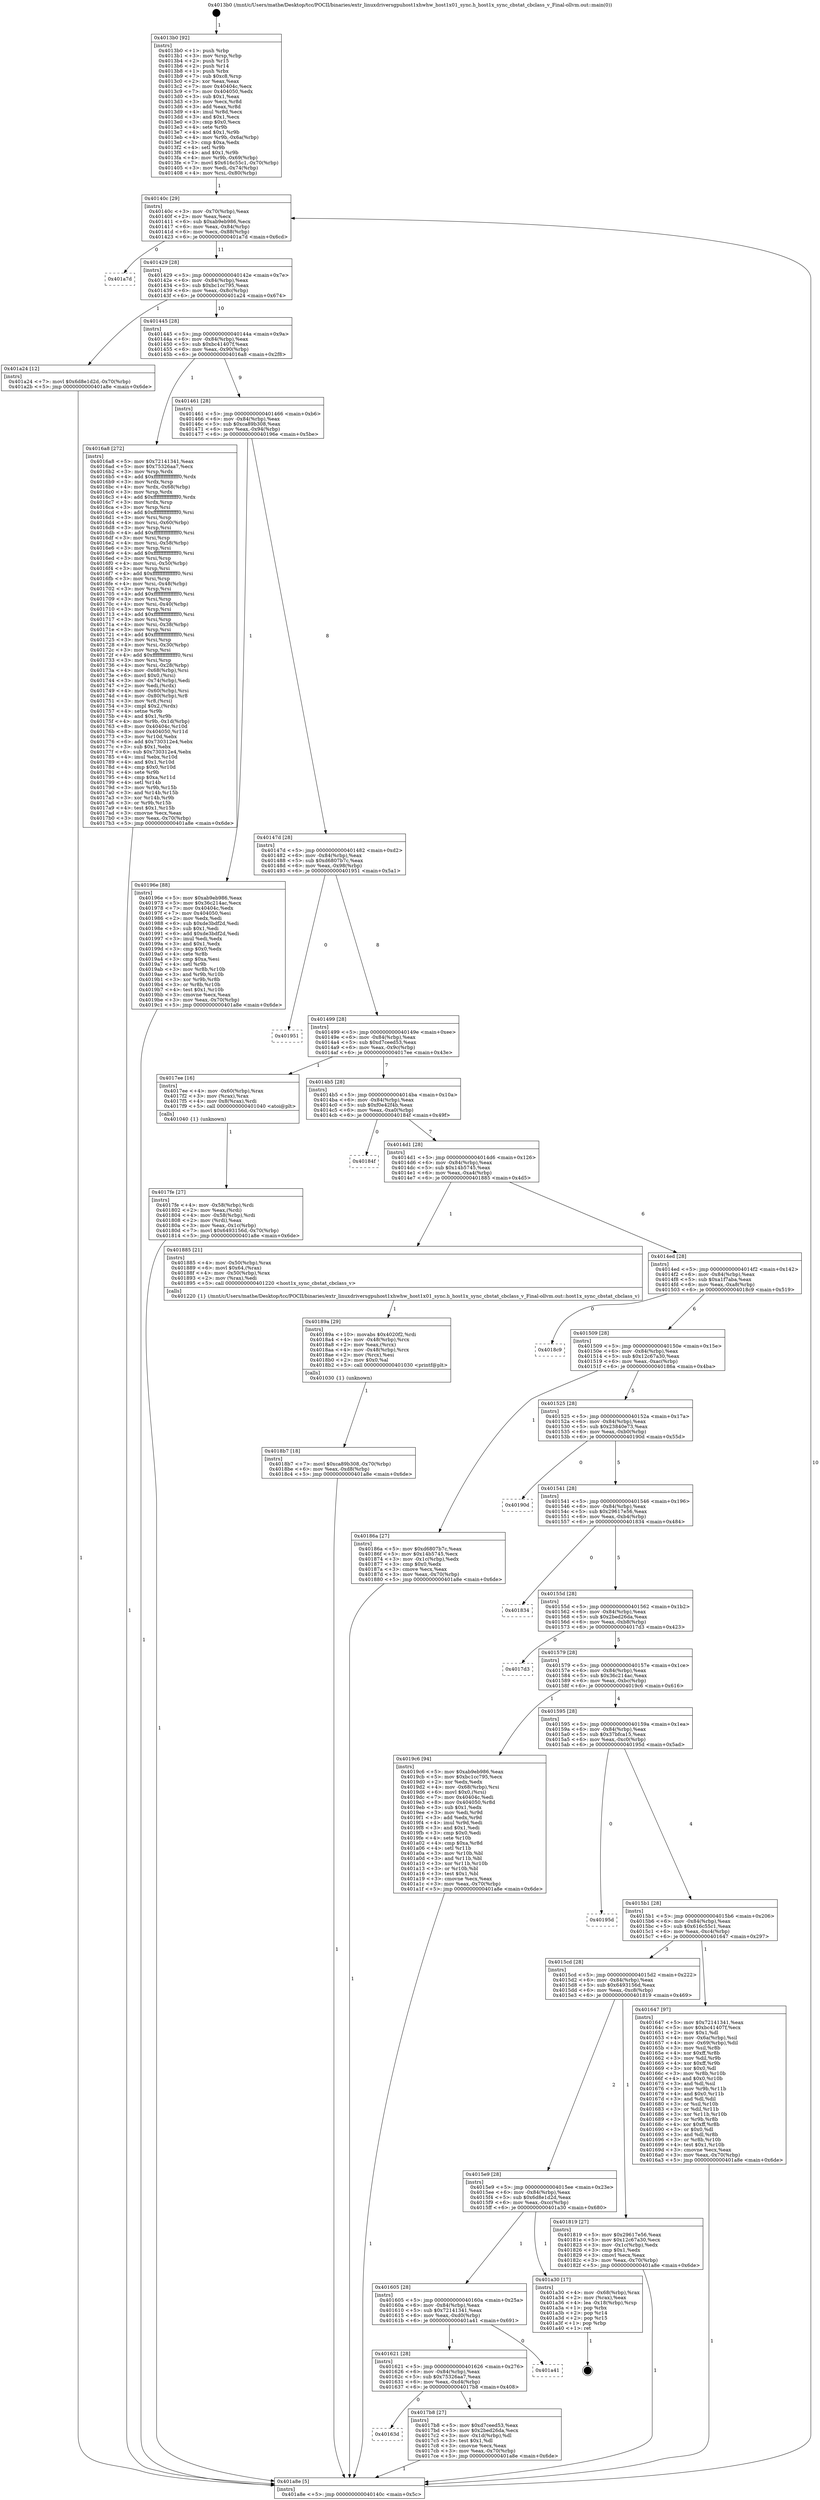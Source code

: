 digraph "0x4013b0" {
  label = "0x4013b0 (/mnt/c/Users/mathe/Desktop/tcc/POCII/binaries/extr_linuxdriversgpuhost1xhwhw_host1x01_sync.h_host1x_sync_cbstat_cbclass_v_Final-ollvm.out::main(0))"
  labelloc = "t"
  node[shape=record]

  Entry [label="",width=0.3,height=0.3,shape=circle,fillcolor=black,style=filled]
  "0x40140c" [label="{
     0x40140c [29]\l
     | [instrs]\l
     &nbsp;&nbsp;0x40140c \<+3\>: mov -0x70(%rbp),%eax\l
     &nbsp;&nbsp;0x40140f \<+2\>: mov %eax,%ecx\l
     &nbsp;&nbsp;0x401411 \<+6\>: sub $0xab9eb986,%ecx\l
     &nbsp;&nbsp;0x401417 \<+6\>: mov %eax,-0x84(%rbp)\l
     &nbsp;&nbsp;0x40141d \<+6\>: mov %ecx,-0x88(%rbp)\l
     &nbsp;&nbsp;0x401423 \<+6\>: je 0000000000401a7d \<main+0x6cd\>\l
  }"]
  "0x401a7d" [label="{
     0x401a7d\l
  }", style=dashed]
  "0x401429" [label="{
     0x401429 [28]\l
     | [instrs]\l
     &nbsp;&nbsp;0x401429 \<+5\>: jmp 000000000040142e \<main+0x7e\>\l
     &nbsp;&nbsp;0x40142e \<+6\>: mov -0x84(%rbp),%eax\l
     &nbsp;&nbsp;0x401434 \<+5\>: sub $0xbc1cc795,%eax\l
     &nbsp;&nbsp;0x401439 \<+6\>: mov %eax,-0x8c(%rbp)\l
     &nbsp;&nbsp;0x40143f \<+6\>: je 0000000000401a24 \<main+0x674\>\l
  }"]
  Exit [label="",width=0.3,height=0.3,shape=circle,fillcolor=black,style=filled,peripheries=2]
  "0x401a24" [label="{
     0x401a24 [12]\l
     | [instrs]\l
     &nbsp;&nbsp;0x401a24 \<+7\>: movl $0x6d8e1d2d,-0x70(%rbp)\l
     &nbsp;&nbsp;0x401a2b \<+5\>: jmp 0000000000401a8e \<main+0x6de\>\l
  }"]
  "0x401445" [label="{
     0x401445 [28]\l
     | [instrs]\l
     &nbsp;&nbsp;0x401445 \<+5\>: jmp 000000000040144a \<main+0x9a\>\l
     &nbsp;&nbsp;0x40144a \<+6\>: mov -0x84(%rbp),%eax\l
     &nbsp;&nbsp;0x401450 \<+5\>: sub $0xbc41407f,%eax\l
     &nbsp;&nbsp;0x401455 \<+6\>: mov %eax,-0x90(%rbp)\l
     &nbsp;&nbsp;0x40145b \<+6\>: je 00000000004016a8 \<main+0x2f8\>\l
  }"]
  "0x4018b7" [label="{
     0x4018b7 [18]\l
     | [instrs]\l
     &nbsp;&nbsp;0x4018b7 \<+7\>: movl $0xca89b308,-0x70(%rbp)\l
     &nbsp;&nbsp;0x4018be \<+6\>: mov %eax,-0xd8(%rbp)\l
     &nbsp;&nbsp;0x4018c4 \<+5\>: jmp 0000000000401a8e \<main+0x6de\>\l
  }"]
  "0x4016a8" [label="{
     0x4016a8 [272]\l
     | [instrs]\l
     &nbsp;&nbsp;0x4016a8 \<+5\>: mov $0x72141341,%eax\l
     &nbsp;&nbsp;0x4016ad \<+5\>: mov $0x75326aa7,%ecx\l
     &nbsp;&nbsp;0x4016b2 \<+3\>: mov %rsp,%rdx\l
     &nbsp;&nbsp;0x4016b5 \<+4\>: add $0xfffffffffffffff0,%rdx\l
     &nbsp;&nbsp;0x4016b9 \<+3\>: mov %rdx,%rsp\l
     &nbsp;&nbsp;0x4016bc \<+4\>: mov %rdx,-0x68(%rbp)\l
     &nbsp;&nbsp;0x4016c0 \<+3\>: mov %rsp,%rdx\l
     &nbsp;&nbsp;0x4016c3 \<+4\>: add $0xfffffffffffffff0,%rdx\l
     &nbsp;&nbsp;0x4016c7 \<+3\>: mov %rdx,%rsp\l
     &nbsp;&nbsp;0x4016ca \<+3\>: mov %rsp,%rsi\l
     &nbsp;&nbsp;0x4016cd \<+4\>: add $0xfffffffffffffff0,%rsi\l
     &nbsp;&nbsp;0x4016d1 \<+3\>: mov %rsi,%rsp\l
     &nbsp;&nbsp;0x4016d4 \<+4\>: mov %rsi,-0x60(%rbp)\l
     &nbsp;&nbsp;0x4016d8 \<+3\>: mov %rsp,%rsi\l
     &nbsp;&nbsp;0x4016db \<+4\>: add $0xfffffffffffffff0,%rsi\l
     &nbsp;&nbsp;0x4016df \<+3\>: mov %rsi,%rsp\l
     &nbsp;&nbsp;0x4016e2 \<+4\>: mov %rsi,-0x58(%rbp)\l
     &nbsp;&nbsp;0x4016e6 \<+3\>: mov %rsp,%rsi\l
     &nbsp;&nbsp;0x4016e9 \<+4\>: add $0xfffffffffffffff0,%rsi\l
     &nbsp;&nbsp;0x4016ed \<+3\>: mov %rsi,%rsp\l
     &nbsp;&nbsp;0x4016f0 \<+4\>: mov %rsi,-0x50(%rbp)\l
     &nbsp;&nbsp;0x4016f4 \<+3\>: mov %rsp,%rsi\l
     &nbsp;&nbsp;0x4016f7 \<+4\>: add $0xfffffffffffffff0,%rsi\l
     &nbsp;&nbsp;0x4016fb \<+3\>: mov %rsi,%rsp\l
     &nbsp;&nbsp;0x4016fe \<+4\>: mov %rsi,-0x48(%rbp)\l
     &nbsp;&nbsp;0x401702 \<+3\>: mov %rsp,%rsi\l
     &nbsp;&nbsp;0x401705 \<+4\>: add $0xfffffffffffffff0,%rsi\l
     &nbsp;&nbsp;0x401709 \<+3\>: mov %rsi,%rsp\l
     &nbsp;&nbsp;0x40170c \<+4\>: mov %rsi,-0x40(%rbp)\l
     &nbsp;&nbsp;0x401710 \<+3\>: mov %rsp,%rsi\l
     &nbsp;&nbsp;0x401713 \<+4\>: add $0xfffffffffffffff0,%rsi\l
     &nbsp;&nbsp;0x401717 \<+3\>: mov %rsi,%rsp\l
     &nbsp;&nbsp;0x40171a \<+4\>: mov %rsi,-0x38(%rbp)\l
     &nbsp;&nbsp;0x40171e \<+3\>: mov %rsp,%rsi\l
     &nbsp;&nbsp;0x401721 \<+4\>: add $0xfffffffffffffff0,%rsi\l
     &nbsp;&nbsp;0x401725 \<+3\>: mov %rsi,%rsp\l
     &nbsp;&nbsp;0x401728 \<+4\>: mov %rsi,-0x30(%rbp)\l
     &nbsp;&nbsp;0x40172c \<+3\>: mov %rsp,%rsi\l
     &nbsp;&nbsp;0x40172f \<+4\>: add $0xfffffffffffffff0,%rsi\l
     &nbsp;&nbsp;0x401733 \<+3\>: mov %rsi,%rsp\l
     &nbsp;&nbsp;0x401736 \<+4\>: mov %rsi,-0x28(%rbp)\l
     &nbsp;&nbsp;0x40173a \<+4\>: mov -0x68(%rbp),%rsi\l
     &nbsp;&nbsp;0x40173e \<+6\>: movl $0x0,(%rsi)\l
     &nbsp;&nbsp;0x401744 \<+3\>: mov -0x74(%rbp),%edi\l
     &nbsp;&nbsp;0x401747 \<+2\>: mov %edi,(%rdx)\l
     &nbsp;&nbsp;0x401749 \<+4\>: mov -0x60(%rbp),%rsi\l
     &nbsp;&nbsp;0x40174d \<+4\>: mov -0x80(%rbp),%r8\l
     &nbsp;&nbsp;0x401751 \<+3\>: mov %r8,(%rsi)\l
     &nbsp;&nbsp;0x401754 \<+3\>: cmpl $0x2,(%rdx)\l
     &nbsp;&nbsp;0x401757 \<+4\>: setne %r9b\l
     &nbsp;&nbsp;0x40175b \<+4\>: and $0x1,%r9b\l
     &nbsp;&nbsp;0x40175f \<+4\>: mov %r9b,-0x1d(%rbp)\l
     &nbsp;&nbsp;0x401763 \<+8\>: mov 0x40404c,%r10d\l
     &nbsp;&nbsp;0x40176b \<+8\>: mov 0x404050,%r11d\l
     &nbsp;&nbsp;0x401773 \<+3\>: mov %r10d,%ebx\l
     &nbsp;&nbsp;0x401776 \<+6\>: add $0x730312e4,%ebx\l
     &nbsp;&nbsp;0x40177c \<+3\>: sub $0x1,%ebx\l
     &nbsp;&nbsp;0x40177f \<+6\>: sub $0x730312e4,%ebx\l
     &nbsp;&nbsp;0x401785 \<+4\>: imul %ebx,%r10d\l
     &nbsp;&nbsp;0x401789 \<+4\>: and $0x1,%r10d\l
     &nbsp;&nbsp;0x40178d \<+4\>: cmp $0x0,%r10d\l
     &nbsp;&nbsp;0x401791 \<+4\>: sete %r9b\l
     &nbsp;&nbsp;0x401795 \<+4\>: cmp $0xa,%r11d\l
     &nbsp;&nbsp;0x401799 \<+4\>: setl %r14b\l
     &nbsp;&nbsp;0x40179d \<+3\>: mov %r9b,%r15b\l
     &nbsp;&nbsp;0x4017a0 \<+3\>: and %r14b,%r15b\l
     &nbsp;&nbsp;0x4017a3 \<+3\>: xor %r14b,%r9b\l
     &nbsp;&nbsp;0x4017a6 \<+3\>: or %r9b,%r15b\l
     &nbsp;&nbsp;0x4017a9 \<+4\>: test $0x1,%r15b\l
     &nbsp;&nbsp;0x4017ad \<+3\>: cmovne %ecx,%eax\l
     &nbsp;&nbsp;0x4017b0 \<+3\>: mov %eax,-0x70(%rbp)\l
     &nbsp;&nbsp;0x4017b3 \<+5\>: jmp 0000000000401a8e \<main+0x6de\>\l
  }"]
  "0x401461" [label="{
     0x401461 [28]\l
     | [instrs]\l
     &nbsp;&nbsp;0x401461 \<+5\>: jmp 0000000000401466 \<main+0xb6\>\l
     &nbsp;&nbsp;0x401466 \<+6\>: mov -0x84(%rbp),%eax\l
     &nbsp;&nbsp;0x40146c \<+5\>: sub $0xca89b308,%eax\l
     &nbsp;&nbsp;0x401471 \<+6\>: mov %eax,-0x94(%rbp)\l
     &nbsp;&nbsp;0x401477 \<+6\>: je 000000000040196e \<main+0x5be\>\l
  }"]
  "0x40189a" [label="{
     0x40189a [29]\l
     | [instrs]\l
     &nbsp;&nbsp;0x40189a \<+10\>: movabs $0x4020f2,%rdi\l
     &nbsp;&nbsp;0x4018a4 \<+4\>: mov -0x48(%rbp),%rcx\l
     &nbsp;&nbsp;0x4018a8 \<+2\>: mov %eax,(%rcx)\l
     &nbsp;&nbsp;0x4018aa \<+4\>: mov -0x48(%rbp),%rcx\l
     &nbsp;&nbsp;0x4018ae \<+2\>: mov (%rcx),%esi\l
     &nbsp;&nbsp;0x4018b0 \<+2\>: mov $0x0,%al\l
     &nbsp;&nbsp;0x4018b2 \<+5\>: call 0000000000401030 \<printf@plt\>\l
     | [calls]\l
     &nbsp;&nbsp;0x401030 \{1\} (unknown)\l
  }"]
  "0x40196e" [label="{
     0x40196e [88]\l
     | [instrs]\l
     &nbsp;&nbsp;0x40196e \<+5\>: mov $0xab9eb986,%eax\l
     &nbsp;&nbsp;0x401973 \<+5\>: mov $0x36c214ac,%ecx\l
     &nbsp;&nbsp;0x401978 \<+7\>: mov 0x40404c,%edx\l
     &nbsp;&nbsp;0x40197f \<+7\>: mov 0x404050,%esi\l
     &nbsp;&nbsp;0x401986 \<+2\>: mov %edx,%edi\l
     &nbsp;&nbsp;0x401988 \<+6\>: sub $0xde3bdf2d,%edi\l
     &nbsp;&nbsp;0x40198e \<+3\>: sub $0x1,%edi\l
     &nbsp;&nbsp;0x401991 \<+6\>: add $0xde3bdf2d,%edi\l
     &nbsp;&nbsp;0x401997 \<+3\>: imul %edi,%edx\l
     &nbsp;&nbsp;0x40199a \<+3\>: and $0x1,%edx\l
     &nbsp;&nbsp;0x40199d \<+3\>: cmp $0x0,%edx\l
     &nbsp;&nbsp;0x4019a0 \<+4\>: sete %r8b\l
     &nbsp;&nbsp;0x4019a4 \<+3\>: cmp $0xa,%esi\l
     &nbsp;&nbsp;0x4019a7 \<+4\>: setl %r9b\l
     &nbsp;&nbsp;0x4019ab \<+3\>: mov %r8b,%r10b\l
     &nbsp;&nbsp;0x4019ae \<+3\>: and %r9b,%r10b\l
     &nbsp;&nbsp;0x4019b1 \<+3\>: xor %r9b,%r8b\l
     &nbsp;&nbsp;0x4019b4 \<+3\>: or %r8b,%r10b\l
     &nbsp;&nbsp;0x4019b7 \<+4\>: test $0x1,%r10b\l
     &nbsp;&nbsp;0x4019bb \<+3\>: cmovne %ecx,%eax\l
     &nbsp;&nbsp;0x4019be \<+3\>: mov %eax,-0x70(%rbp)\l
     &nbsp;&nbsp;0x4019c1 \<+5\>: jmp 0000000000401a8e \<main+0x6de\>\l
  }"]
  "0x40147d" [label="{
     0x40147d [28]\l
     | [instrs]\l
     &nbsp;&nbsp;0x40147d \<+5\>: jmp 0000000000401482 \<main+0xd2\>\l
     &nbsp;&nbsp;0x401482 \<+6\>: mov -0x84(%rbp),%eax\l
     &nbsp;&nbsp;0x401488 \<+5\>: sub $0xd6807b7c,%eax\l
     &nbsp;&nbsp;0x40148d \<+6\>: mov %eax,-0x98(%rbp)\l
     &nbsp;&nbsp;0x401493 \<+6\>: je 0000000000401951 \<main+0x5a1\>\l
  }"]
  "0x4017fe" [label="{
     0x4017fe [27]\l
     | [instrs]\l
     &nbsp;&nbsp;0x4017fe \<+4\>: mov -0x58(%rbp),%rdi\l
     &nbsp;&nbsp;0x401802 \<+2\>: mov %eax,(%rdi)\l
     &nbsp;&nbsp;0x401804 \<+4\>: mov -0x58(%rbp),%rdi\l
     &nbsp;&nbsp;0x401808 \<+2\>: mov (%rdi),%eax\l
     &nbsp;&nbsp;0x40180a \<+3\>: mov %eax,-0x1c(%rbp)\l
     &nbsp;&nbsp;0x40180d \<+7\>: movl $0x6493156d,-0x70(%rbp)\l
     &nbsp;&nbsp;0x401814 \<+5\>: jmp 0000000000401a8e \<main+0x6de\>\l
  }"]
  "0x401951" [label="{
     0x401951\l
  }", style=dashed]
  "0x401499" [label="{
     0x401499 [28]\l
     | [instrs]\l
     &nbsp;&nbsp;0x401499 \<+5\>: jmp 000000000040149e \<main+0xee\>\l
     &nbsp;&nbsp;0x40149e \<+6\>: mov -0x84(%rbp),%eax\l
     &nbsp;&nbsp;0x4014a4 \<+5\>: sub $0xd7ceed53,%eax\l
     &nbsp;&nbsp;0x4014a9 \<+6\>: mov %eax,-0x9c(%rbp)\l
     &nbsp;&nbsp;0x4014af \<+6\>: je 00000000004017ee \<main+0x43e\>\l
  }"]
  "0x40163d" [label="{
     0x40163d\l
  }", style=dashed]
  "0x4017ee" [label="{
     0x4017ee [16]\l
     | [instrs]\l
     &nbsp;&nbsp;0x4017ee \<+4\>: mov -0x60(%rbp),%rax\l
     &nbsp;&nbsp;0x4017f2 \<+3\>: mov (%rax),%rax\l
     &nbsp;&nbsp;0x4017f5 \<+4\>: mov 0x8(%rax),%rdi\l
     &nbsp;&nbsp;0x4017f9 \<+5\>: call 0000000000401040 \<atoi@plt\>\l
     | [calls]\l
     &nbsp;&nbsp;0x401040 \{1\} (unknown)\l
  }"]
  "0x4014b5" [label="{
     0x4014b5 [28]\l
     | [instrs]\l
     &nbsp;&nbsp;0x4014b5 \<+5\>: jmp 00000000004014ba \<main+0x10a\>\l
     &nbsp;&nbsp;0x4014ba \<+6\>: mov -0x84(%rbp),%eax\l
     &nbsp;&nbsp;0x4014c0 \<+5\>: sub $0xf0e42f4b,%eax\l
     &nbsp;&nbsp;0x4014c5 \<+6\>: mov %eax,-0xa0(%rbp)\l
     &nbsp;&nbsp;0x4014cb \<+6\>: je 000000000040184f \<main+0x49f\>\l
  }"]
  "0x4017b8" [label="{
     0x4017b8 [27]\l
     | [instrs]\l
     &nbsp;&nbsp;0x4017b8 \<+5\>: mov $0xd7ceed53,%eax\l
     &nbsp;&nbsp;0x4017bd \<+5\>: mov $0x2bed26da,%ecx\l
     &nbsp;&nbsp;0x4017c2 \<+3\>: mov -0x1d(%rbp),%dl\l
     &nbsp;&nbsp;0x4017c5 \<+3\>: test $0x1,%dl\l
     &nbsp;&nbsp;0x4017c8 \<+3\>: cmovne %ecx,%eax\l
     &nbsp;&nbsp;0x4017cb \<+3\>: mov %eax,-0x70(%rbp)\l
     &nbsp;&nbsp;0x4017ce \<+5\>: jmp 0000000000401a8e \<main+0x6de\>\l
  }"]
  "0x40184f" [label="{
     0x40184f\l
  }", style=dashed]
  "0x4014d1" [label="{
     0x4014d1 [28]\l
     | [instrs]\l
     &nbsp;&nbsp;0x4014d1 \<+5\>: jmp 00000000004014d6 \<main+0x126\>\l
     &nbsp;&nbsp;0x4014d6 \<+6\>: mov -0x84(%rbp),%eax\l
     &nbsp;&nbsp;0x4014dc \<+5\>: sub $0x14b5745,%eax\l
     &nbsp;&nbsp;0x4014e1 \<+6\>: mov %eax,-0xa4(%rbp)\l
     &nbsp;&nbsp;0x4014e7 \<+6\>: je 0000000000401885 \<main+0x4d5\>\l
  }"]
  "0x401621" [label="{
     0x401621 [28]\l
     | [instrs]\l
     &nbsp;&nbsp;0x401621 \<+5\>: jmp 0000000000401626 \<main+0x276\>\l
     &nbsp;&nbsp;0x401626 \<+6\>: mov -0x84(%rbp),%eax\l
     &nbsp;&nbsp;0x40162c \<+5\>: sub $0x75326aa7,%eax\l
     &nbsp;&nbsp;0x401631 \<+6\>: mov %eax,-0xd4(%rbp)\l
     &nbsp;&nbsp;0x401637 \<+6\>: je 00000000004017b8 \<main+0x408\>\l
  }"]
  "0x401885" [label="{
     0x401885 [21]\l
     | [instrs]\l
     &nbsp;&nbsp;0x401885 \<+4\>: mov -0x50(%rbp),%rax\l
     &nbsp;&nbsp;0x401889 \<+6\>: movl $0x64,(%rax)\l
     &nbsp;&nbsp;0x40188f \<+4\>: mov -0x50(%rbp),%rax\l
     &nbsp;&nbsp;0x401893 \<+2\>: mov (%rax),%edi\l
     &nbsp;&nbsp;0x401895 \<+5\>: call 0000000000401220 \<host1x_sync_cbstat_cbclass_v\>\l
     | [calls]\l
     &nbsp;&nbsp;0x401220 \{1\} (/mnt/c/Users/mathe/Desktop/tcc/POCII/binaries/extr_linuxdriversgpuhost1xhwhw_host1x01_sync.h_host1x_sync_cbstat_cbclass_v_Final-ollvm.out::host1x_sync_cbstat_cbclass_v)\l
  }"]
  "0x4014ed" [label="{
     0x4014ed [28]\l
     | [instrs]\l
     &nbsp;&nbsp;0x4014ed \<+5\>: jmp 00000000004014f2 \<main+0x142\>\l
     &nbsp;&nbsp;0x4014f2 \<+6\>: mov -0x84(%rbp),%eax\l
     &nbsp;&nbsp;0x4014f8 \<+5\>: sub $0xa1f7aba,%eax\l
     &nbsp;&nbsp;0x4014fd \<+6\>: mov %eax,-0xa8(%rbp)\l
     &nbsp;&nbsp;0x401503 \<+6\>: je 00000000004018c9 \<main+0x519\>\l
  }"]
  "0x401a41" [label="{
     0x401a41\l
  }", style=dashed]
  "0x4018c9" [label="{
     0x4018c9\l
  }", style=dashed]
  "0x401509" [label="{
     0x401509 [28]\l
     | [instrs]\l
     &nbsp;&nbsp;0x401509 \<+5\>: jmp 000000000040150e \<main+0x15e\>\l
     &nbsp;&nbsp;0x40150e \<+6\>: mov -0x84(%rbp),%eax\l
     &nbsp;&nbsp;0x401514 \<+5\>: sub $0x12c67a30,%eax\l
     &nbsp;&nbsp;0x401519 \<+6\>: mov %eax,-0xac(%rbp)\l
     &nbsp;&nbsp;0x40151f \<+6\>: je 000000000040186a \<main+0x4ba\>\l
  }"]
  "0x401605" [label="{
     0x401605 [28]\l
     | [instrs]\l
     &nbsp;&nbsp;0x401605 \<+5\>: jmp 000000000040160a \<main+0x25a\>\l
     &nbsp;&nbsp;0x40160a \<+6\>: mov -0x84(%rbp),%eax\l
     &nbsp;&nbsp;0x401610 \<+5\>: sub $0x72141341,%eax\l
     &nbsp;&nbsp;0x401615 \<+6\>: mov %eax,-0xd0(%rbp)\l
     &nbsp;&nbsp;0x40161b \<+6\>: je 0000000000401a41 \<main+0x691\>\l
  }"]
  "0x40186a" [label="{
     0x40186a [27]\l
     | [instrs]\l
     &nbsp;&nbsp;0x40186a \<+5\>: mov $0xd6807b7c,%eax\l
     &nbsp;&nbsp;0x40186f \<+5\>: mov $0x14b5745,%ecx\l
     &nbsp;&nbsp;0x401874 \<+3\>: mov -0x1c(%rbp),%edx\l
     &nbsp;&nbsp;0x401877 \<+3\>: cmp $0x0,%edx\l
     &nbsp;&nbsp;0x40187a \<+3\>: cmove %ecx,%eax\l
     &nbsp;&nbsp;0x40187d \<+3\>: mov %eax,-0x70(%rbp)\l
     &nbsp;&nbsp;0x401880 \<+5\>: jmp 0000000000401a8e \<main+0x6de\>\l
  }"]
  "0x401525" [label="{
     0x401525 [28]\l
     | [instrs]\l
     &nbsp;&nbsp;0x401525 \<+5\>: jmp 000000000040152a \<main+0x17a\>\l
     &nbsp;&nbsp;0x40152a \<+6\>: mov -0x84(%rbp),%eax\l
     &nbsp;&nbsp;0x401530 \<+5\>: sub $0x23840e73,%eax\l
     &nbsp;&nbsp;0x401535 \<+6\>: mov %eax,-0xb0(%rbp)\l
     &nbsp;&nbsp;0x40153b \<+6\>: je 000000000040190d \<main+0x55d\>\l
  }"]
  "0x401a30" [label="{
     0x401a30 [17]\l
     | [instrs]\l
     &nbsp;&nbsp;0x401a30 \<+4\>: mov -0x68(%rbp),%rax\l
     &nbsp;&nbsp;0x401a34 \<+2\>: mov (%rax),%eax\l
     &nbsp;&nbsp;0x401a36 \<+4\>: lea -0x18(%rbp),%rsp\l
     &nbsp;&nbsp;0x401a3a \<+1\>: pop %rbx\l
     &nbsp;&nbsp;0x401a3b \<+2\>: pop %r14\l
     &nbsp;&nbsp;0x401a3d \<+2\>: pop %r15\l
     &nbsp;&nbsp;0x401a3f \<+1\>: pop %rbp\l
     &nbsp;&nbsp;0x401a40 \<+1\>: ret\l
  }"]
  "0x40190d" [label="{
     0x40190d\l
  }", style=dashed]
  "0x401541" [label="{
     0x401541 [28]\l
     | [instrs]\l
     &nbsp;&nbsp;0x401541 \<+5\>: jmp 0000000000401546 \<main+0x196\>\l
     &nbsp;&nbsp;0x401546 \<+6\>: mov -0x84(%rbp),%eax\l
     &nbsp;&nbsp;0x40154c \<+5\>: sub $0x29617e56,%eax\l
     &nbsp;&nbsp;0x401551 \<+6\>: mov %eax,-0xb4(%rbp)\l
     &nbsp;&nbsp;0x401557 \<+6\>: je 0000000000401834 \<main+0x484\>\l
  }"]
  "0x4015e9" [label="{
     0x4015e9 [28]\l
     | [instrs]\l
     &nbsp;&nbsp;0x4015e9 \<+5\>: jmp 00000000004015ee \<main+0x23e\>\l
     &nbsp;&nbsp;0x4015ee \<+6\>: mov -0x84(%rbp),%eax\l
     &nbsp;&nbsp;0x4015f4 \<+5\>: sub $0x6d8e1d2d,%eax\l
     &nbsp;&nbsp;0x4015f9 \<+6\>: mov %eax,-0xcc(%rbp)\l
     &nbsp;&nbsp;0x4015ff \<+6\>: je 0000000000401a30 \<main+0x680\>\l
  }"]
  "0x401834" [label="{
     0x401834\l
  }", style=dashed]
  "0x40155d" [label="{
     0x40155d [28]\l
     | [instrs]\l
     &nbsp;&nbsp;0x40155d \<+5\>: jmp 0000000000401562 \<main+0x1b2\>\l
     &nbsp;&nbsp;0x401562 \<+6\>: mov -0x84(%rbp),%eax\l
     &nbsp;&nbsp;0x401568 \<+5\>: sub $0x2bed26da,%eax\l
     &nbsp;&nbsp;0x40156d \<+6\>: mov %eax,-0xb8(%rbp)\l
     &nbsp;&nbsp;0x401573 \<+6\>: je 00000000004017d3 \<main+0x423\>\l
  }"]
  "0x401819" [label="{
     0x401819 [27]\l
     | [instrs]\l
     &nbsp;&nbsp;0x401819 \<+5\>: mov $0x29617e56,%eax\l
     &nbsp;&nbsp;0x40181e \<+5\>: mov $0x12c67a30,%ecx\l
     &nbsp;&nbsp;0x401823 \<+3\>: mov -0x1c(%rbp),%edx\l
     &nbsp;&nbsp;0x401826 \<+3\>: cmp $0x1,%edx\l
     &nbsp;&nbsp;0x401829 \<+3\>: cmovl %ecx,%eax\l
     &nbsp;&nbsp;0x40182c \<+3\>: mov %eax,-0x70(%rbp)\l
     &nbsp;&nbsp;0x40182f \<+5\>: jmp 0000000000401a8e \<main+0x6de\>\l
  }"]
  "0x4017d3" [label="{
     0x4017d3\l
  }", style=dashed]
  "0x401579" [label="{
     0x401579 [28]\l
     | [instrs]\l
     &nbsp;&nbsp;0x401579 \<+5\>: jmp 000000000040157e \<main+0x1ce\>\l
     &nbsp;&nbsp;0x40157e \<+6\>: mov -0x84(%rbp),%eax\l
     &nbsp;&nbsp;0x401584 \<+5\>: sub $0x36c214ac,%eax\l
     &nbsp;&nbsp;0x401589 \<+6\>: mov %eax,-0xbc(%rbp)\l
     &nbsp;&nbsp;0x40158f \<+6\>: je 00000000004019c6 \<main+0x616\>\l
  }"]
  "0x4013b0" [label="{
     0x4013b0 [92]\l
     | [instrs]\l
     &nbsp;&nbsp;0x4013b0 \<+1\>: push %rbp\l
     &nbsp;&nbsp;0x4013b1 \<+3\>: mov %rsp,%rbp\l
     &nbsp;&nbsp;0x4013b4 \<+2\>: push %r15\l
     &nbsp;&nbsp;0x4013b6 \<+2\>: push %r14\l
     &nbsp;&nbsp;0x4013b8 \<+1\>: push %rbx\l
     &nbsp;&nbsp;0x4013b9 \<+7\>: sub $0xc8,%rsp\l
     &nbsp;&nbsp;0x4013c0 \<+2\>: xor %eax,%eax\l
     &nbsp;&nbsp;0x4013c2 \<+7\>: mov 0x40404c,%ecx\l
     &nbsp;&nbsp;0x4013c9 \<+7\>: mov 0x404050,%edx\l
     &nbsp;&nbsp;0x4013d0 \<+3\>: sub $0x1,%eax\l
     &nbsp;&nbsp;0x4013d3 \<+3\>: mov %ecx,%r8d\l
     &nbsp;&nbsp;0x4013d6 \<+3\>: add %eax,%r8d\l
     &nbsp;&nbsp;0x4013d9 \<+4\>: imul %r8d,%ecx\l
     &nbsp;&nbsp;0x4013dd \<+3\>: and $0x1,%ecx\l
     &nbsp;&nbsp;0x4013e0 \<+3\>: cmp $0x0,%ecx\l
     &nbsp;&nbsp;0x4013e3 \<+4\>: sete %r9b\l
     &nbsp;&nbsp;0x4013e7 \<+4\>: and $0x1,%r9b\l
     &nbsp;&nbsp;0x4013eb \<+4\>: mov %r9b,-0x6a(%rbp)\l
     &nbsp;&nbsp;0x4013ef \<+3\>: cmp $0xa,%edx\l
     &nbsp;&nbsp;0x4013f2 \<+4\>: setl %r9b\l
     &nbsp;&nbsp;0x4013f6 \<+4\>: and $0x1,%r9b\l
     &nbsp;&nbsp;0x4013fa \<+4\>: mov %r9b,-0x69(%rbp)\l
     &nbsp;&nbsp;0x4013fe \<+7\>: movl $0x616c55c1,-0x70(%rbp)\l
     &nbsp;&nbsp;0x401405 \<+3\>: mov %edi,-0x74(%rbp)\l
     &nbsp;&nbsp;0x401408 \<+4\>: mov %rsi,-0x80(%rbp)\l
  }"]
  "0x4019c6" [label="{
     0x4019c6 [94]\l
     | [instrs]\l
     &nbsp;&nbsp;0x4019c6 \<+5\>: mov $0xab9eb986,%eax\l
     &nbsp;&nbsp;0x4019cb \<+5\>: mov $0xbc1cc795,%ecx\l
     &nbsp;&nbsp;0x4019d0 \<+2\>: xor %edx,%edx\l
     &nbsp;&nbsp;0x4019d2 \<+4\>: mov -0x68(%rbp),%rsi\l
     &nbsp;&nbsp;0x4019d6 \<+6\>: movl $0x0,(%rsi)\l
     &nbsp;&nbsp;0x4019dc \<+7\>: mov 0x40404c,%edi\l
     &nbsp;&nbsp;0x4019e3 \<+8\>: mov 0x404050,%r8d\l
     &nbsp;&nbsp;0x4019eb \<+3\>: sub $0x1,%edx\l
     &nbsp;&nbsp;0x4019ee \<+3\>: mov %edi,%r9d\l
     &nbsp;&nbsp;0x4019f1 \<+3\>: add %edx,%r9d\l
     &nbsp;&nbsp;0x4019f4 \<+4\>: imul %r9d,%edi\l
     &nbsp;&nbsp;0x4019f8 \<+3\>: and $0x1,%edi\l
     &nbsp;&nbsp;0x4019fb \<+3\>: cmp $0x0,%edi\l
     &nbsp;&nbsp;0x4019fe \<+4\>: sete %r10b\l
     &nbsp;&nbsp;0x401a02 \<+4\>: cmp $0xa,%r8d\l
     &nbsp;&nbsp;0x401a06 \<+4\>: setl %r11b\l
     &nbsp;&nbsp;0x401a0a \<+3\>: mov %r10b,%bl\l
     &nbsp;&nbsp;0x401a0d \<+3\>: and %r11b,%bl\l
     &nbsp;&nbsp;0x401a10 \<+3\>: xor %r11b,%r10b\l
     &nbsp;&nbsp;0x401a13 \<+3\>: or %r10b,%bl\l
     &nbsp;&nbsp;0x401a16 \<+3\>: test $0x1,%bl\l
     &nbsp;&nbsp;0x401a19 \<+3\>: cmovne %ecx,%eax\l
     &nbsp;&nbsp;0x401a1c \<+3\>: mov %eax,-0x70(%rbp)\l
     &nbsp;&nbsp;0x401a1f \<+5\>: jmp 0000000000401a8e \<main+0x6de\>\l
  }"]
  "0x401595" [label="{
     0x401595 [28]\l
     | [instrs]\l
     &nbsp;&nbsp;0x401595 \<+5\>: jmp 000000000040159a \<main+0x1ea\>\l
     &nbsp;&nbsp;0x40159a \<+6\>: mov -0x84(%rbp),%eax\l
     &nbsp;&nbsp;0x4015a0 \<+5\>: sub $0x37bfca15,%eax\l
     &nbsp;&nbsp;0x4015a5 \<+6\>: mov %eax,-0xc0(%rbp)\l
     &nbsp;&nbsp;0x4015ab \<+6\>: je 000000000040195d \<main+0x5ad\>\l
  }"]
  "0x401a8e" [label="{
     0x401a8e [5]\l
     | [instrs]\l
     &nbsp;&nbsp;0x401a8e \<+5\>: jmp 000000000040140c \<main+0x5c\>\l
  }"]
  "0x40195d" [label="{
     0x40195d\l
  }", style=dashed]
  "0x4015b1" [label="{
     0x4015b1 [28]\l
     | [instrs]\l
     &nbsp;&nbsp;0x4015b1 \<+5\>: jmp 00000000004015b6 \<main+0x206\>\l
     &nbsp;&nbsp;0x4015b6 \<+6\>: mov -0x84(%rbp),%eax\l
     &nbsp;&nbsp;0x4015bc \<+5\>: sub $0x616c55c1,%eax\l
     &nbsp;&nbsp;0x4015c1 \<+6\>: mov %eax,-0xc4(%rbp)\l
     &nbsp;&nbsp;0x4015c7 \<+6\>: je 0000000000401647 \<main+0x297\>\l
  }"]
  "0x4015cd" [label="{
     0x4015cd [28]\l
     | [instrs]\l
     &nbsp;&nbsp;0x4015cd \<+5\>: jmp 00000000004015d2 \<main+0x222\>\l
     &nbsp;&nbsp;0x4015d2 \<+6\>: mov -0x84(%rbp),%eax\l
     &nbsp;&nbsp;0x4015d8 \<+5\>: sub $0x6493156d,%eax\l
     &nbsp;&nbsp;0x4015dd \<+6\>: mov %eax,-0xc8(%rbp)\l
     &nbsp;&nbsp;0x4015e3 \<+6\>: je 0000000000401819 \<main+0x469\>\l
  }"]
  "0x401647" [label="{
     0x401647 [97]\l
     | [instrs]\l
     &nbsp;&nbsp;0x401647 \<+5\>: mov $0x72141341,%eax\l
     &nbsp;&nbsp;0x40164c \<+5\>: mov $0xbc41407f,%ecx\l
     &nbsp;&nbsp;0x401651 \<+2\>: mov $0x1,%dl\l
     &nbsp;&nbsp;0x401653 \<+4\>: mov -0x6a(%rbp),%sil\l
     &nbsp;&nbsp;0x401657 \<+4\>: mov -0x69(%rbp),%dil\l
     &nbsp;&nbsp;0x40165b \<+3\>: mov %sil,%r8b\l
     &nbsp;&nbsp;0x40165e \<+4\>: xor $0xff,%r8b\l
     &nbsp;&nbsp;0x401662 \<+3\>: mov %dil,%r9b\l
     &nbsp;&nbsp;0x401665 \<+4\>: xor $0xff,%r9b\l
     &nbsp;&nbsp;0x401669 \<+3\>: xor $0x0,%dl\l
     &nbsp;&nbsp;0x40166c \<+3\>: mov %r8b,%r10b\l
     &nbsp;&nbsp;0x40166f \<+4\>: and $0x0,%r10b\l
     &nbsp;&nbsp;0x401673 \<+3\>: and %dl,%sil\l
     &nbsp;&nbsp;0x401676 \<+3\>: mov %r9b,%r11b\l
     &nbsp;&nbsp;0x401679 \<+4\>: and $0x0,%r11b\l
     &nbsp;&nbsp;0x40167d \<+3\>: and %dl,%dil\l
     &nbsp;&nbsp;0x401680 \<+3\>: or %sil,%r10b\l
     &nbsp;&nbsp;0x401683 \<+3\>: or %dil,%r11b\l
     &nbsp;&nbsp;0x401686 \<+3\>: xor %r11b,%r10b\l
     &nbsp;&nbsp;0x401689 \<+3\>: or %r9b,%r8b\l
     &nbsp;&nbsp;0x40168c \<+4\>: xor $0xff,%r8b\l
     &nbsp;&nbsp;0x401690 \<+3\>: or $0x0,%dl\l
     &nbsp;&nbsp;0x401693 \<+3\>: and %dl,%r8b\l
     &nbsp;&nbsp;0x401696 \<+3\>: or %r8b,%r10b\l
     &nbsp;&nbsp;0x401699 \<+4\>: test $0x1,%r10b\l
     &nbsp;&nbsp;0x40169d \<+3\>: cmovne %ecx,%eax\l
     &nbsp;&nbsp;0x4016a0 \<+3\>: mov %eax,-0x70(%rbp)\l
     &nbsp;&nbsp;0x4016a3 \<+5\>: jmp 0000000000401a8e \<main+0x6de\>\l
  }"]
  Entry -> "0x4013b0" [label=" 1"]
  "0x40140c" -> "0x401a7d" [label=" 0"]
  "0x40140c" -> "0x401429" [label=" 11"]
  "0x401a30" -> Exit [label=" 1"]
  "0x401429" -> "0x401a24" [label=" 1"]
  "0x401429" -> "0x401445" [label=" 10"]
  "0x401a24" -> "0x401a8e" [label=" 1"]
  "0x401445" -> "0x4016a8" [label=" 1"]
  "0x401445" -> "0x401461" [label=" 9"]
  "0x4019c6" -> "0x401a8e" [label=" 1"]
  "0x401461" -> "0x40196e" [label=" 1"]
  "0x401461" -> "0x40147d" [label=" 8"]
  "0x40196e" -> "0x401a8e" [label=" 1"]
  "0x40147d" -> "0x401951" [label=" 0"]
  "0x40147d" -> "0x401499" [label=" 8"]
  "0x4018b7" -> "0x401a8e" [label=" 1"]
  "0x401499" -> "0x4017ee" [label=" 1"]
  "0x401499" -> "0x4014b5" [label=" 7"]
  "0x40189a" -> "0x4018b7" [label=" 1"]
  "0x4014b5" -> "0x40184f" [label=" 0"]
  "0x4014b5" -> "0x4014d1" [label=" 7"]
  "0x401885" -> "0x40189a" [label=" 1"]
  "0x4014d1" -> "0x401885" [label=" 1"]
  "0x4014d1" -> "0x4014ed" [label=" 6"]
  "0x401819" -> "0x401a8e" [label=" 1"]
  "0x4014ed" -> "0x4018c9" [label=" 0"]
  "0x4014ed" -> "0x401509" [label=" 6"]
  "0x4017fe" -> "0x401a8e" [label=" 1"]
  "0x401509" -> "0x40186a" [label=" 1"]
  "0x401509" -> "0x401525" [label=" 5"]
  "0x4017b8" -> "0x401a8e" [label=" 1"]
  "0x401525" -> "0x40190d" [label=" 0"]
  "0x401525" -> "0x401541" [label=" 5"]
  "0x401621" -> "0x40163d" [label=" 0"]
  "0x401541" -> "0x401834" [label=" 0"]
  "0x401541" -> "0x40155d" [label=" 5"]
  "0x40186a" -> "0x401a8e" [label=" 1"]
  "0x40155d" -> "0x4017d3" [label=" 0"]
  "0x40155d" -> "0x401579" [label=" 5"]
  "0x401605" -> "0x401621" [label=" 1"]
  "0x401579" -> "0x4019c6" [label=" 1"]
  "0x401579" -> "0x401595" [label=" 4"]
  "0x4015e9" -> "0x401605" [label=" 1"]
  "0x401595" -> "0x40195d" [label=" 0"]
  "0x401595" -> "0x4015b1" [label=" 4"]
  "0x4015e9" -> "0x401a30" [label=" 1"]
  "0x4015b1" -> "0x401647" [label=" 1"]
  "0x4015b1" -> "0x4015cd" [label=" 3"]
  "0x401647" -> "0x401a8e" [label=" 1"]
  "0x4013b0" -> "0x40140c" [label=" 1"]
  "0x401a8e" -> "0x40140c" [label=" 10"]
  "0x4017ee" -> "0x4017fe" [label=" 1"]
  "0x4016a8" -> "0x401a8e" [label=" 1"]
  "0x401605" -> "0x401a41" [label=" 0"]
  "0x4015cd" -> "0x401819" [label=" 1"]
  "0x4015cd" -> "0x4015e9" [label=" 2"]
  "0x401621" -> "0x4017b8" [label=" 1"]
}
